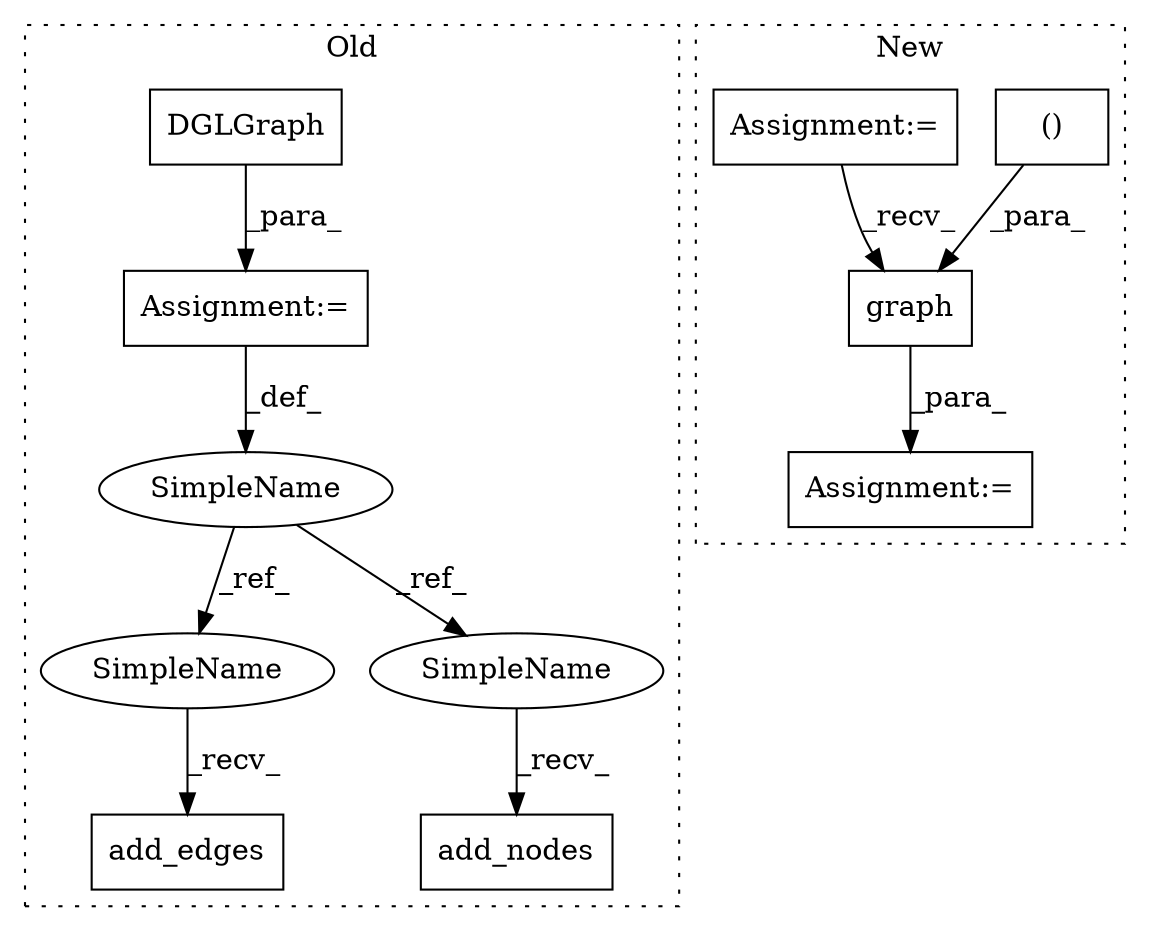 digraph G {
subgraph cluster0 {
1 [label="add_nodes" a="32" s="1754,1773" l="10,1" shape="box"];
3 [label="DGLGraph" a="32" s="1734" l="10" shape="box"];
4 [label="add_edges" a="32" s="1970,2071" l="10,1" shape="box"];
5 [label="Assignment:=" a="7" s="1733" l="1" shape="box"];
6 [label="SimpleName" a="42" s="1732" l="1" shape="ellipse"];
10 [label="SimpleName" a="42" s="1968" l="1" shape="ellipse"];
11 [label="SimpleName" a="42" s="1752" l="1" shape="ellipse"];
label = "Old";
style="dotted";
}
subgraph cluster1 {
2 [label="()" a="106" s="1951" l="103" shape="box"];
7 [label="graph" a="32" s="1938,2054" l="13,2" shape="box"];
8 [label="Assignment:=" a="7" s="1002" l="7" shape="box"];
9 [label="Assignment:=" a="7" s="1929" l="1" shape="box"];
label = "New";
style="dotted";
}
2 -> 7 [label="_para_"];
3 -> 5 [label="_para_"];
5 -> 6 [label="_def_"];
6 -> 10 [label="_ref_"];
6 -> 11 [label="_ref_"];
7 -> 9 [label="_para_"];
8 -> 7 [label="_recv_"];
10 -> 4 [label="_recv_"];
11 -> 1 [label="_recv_"];
}